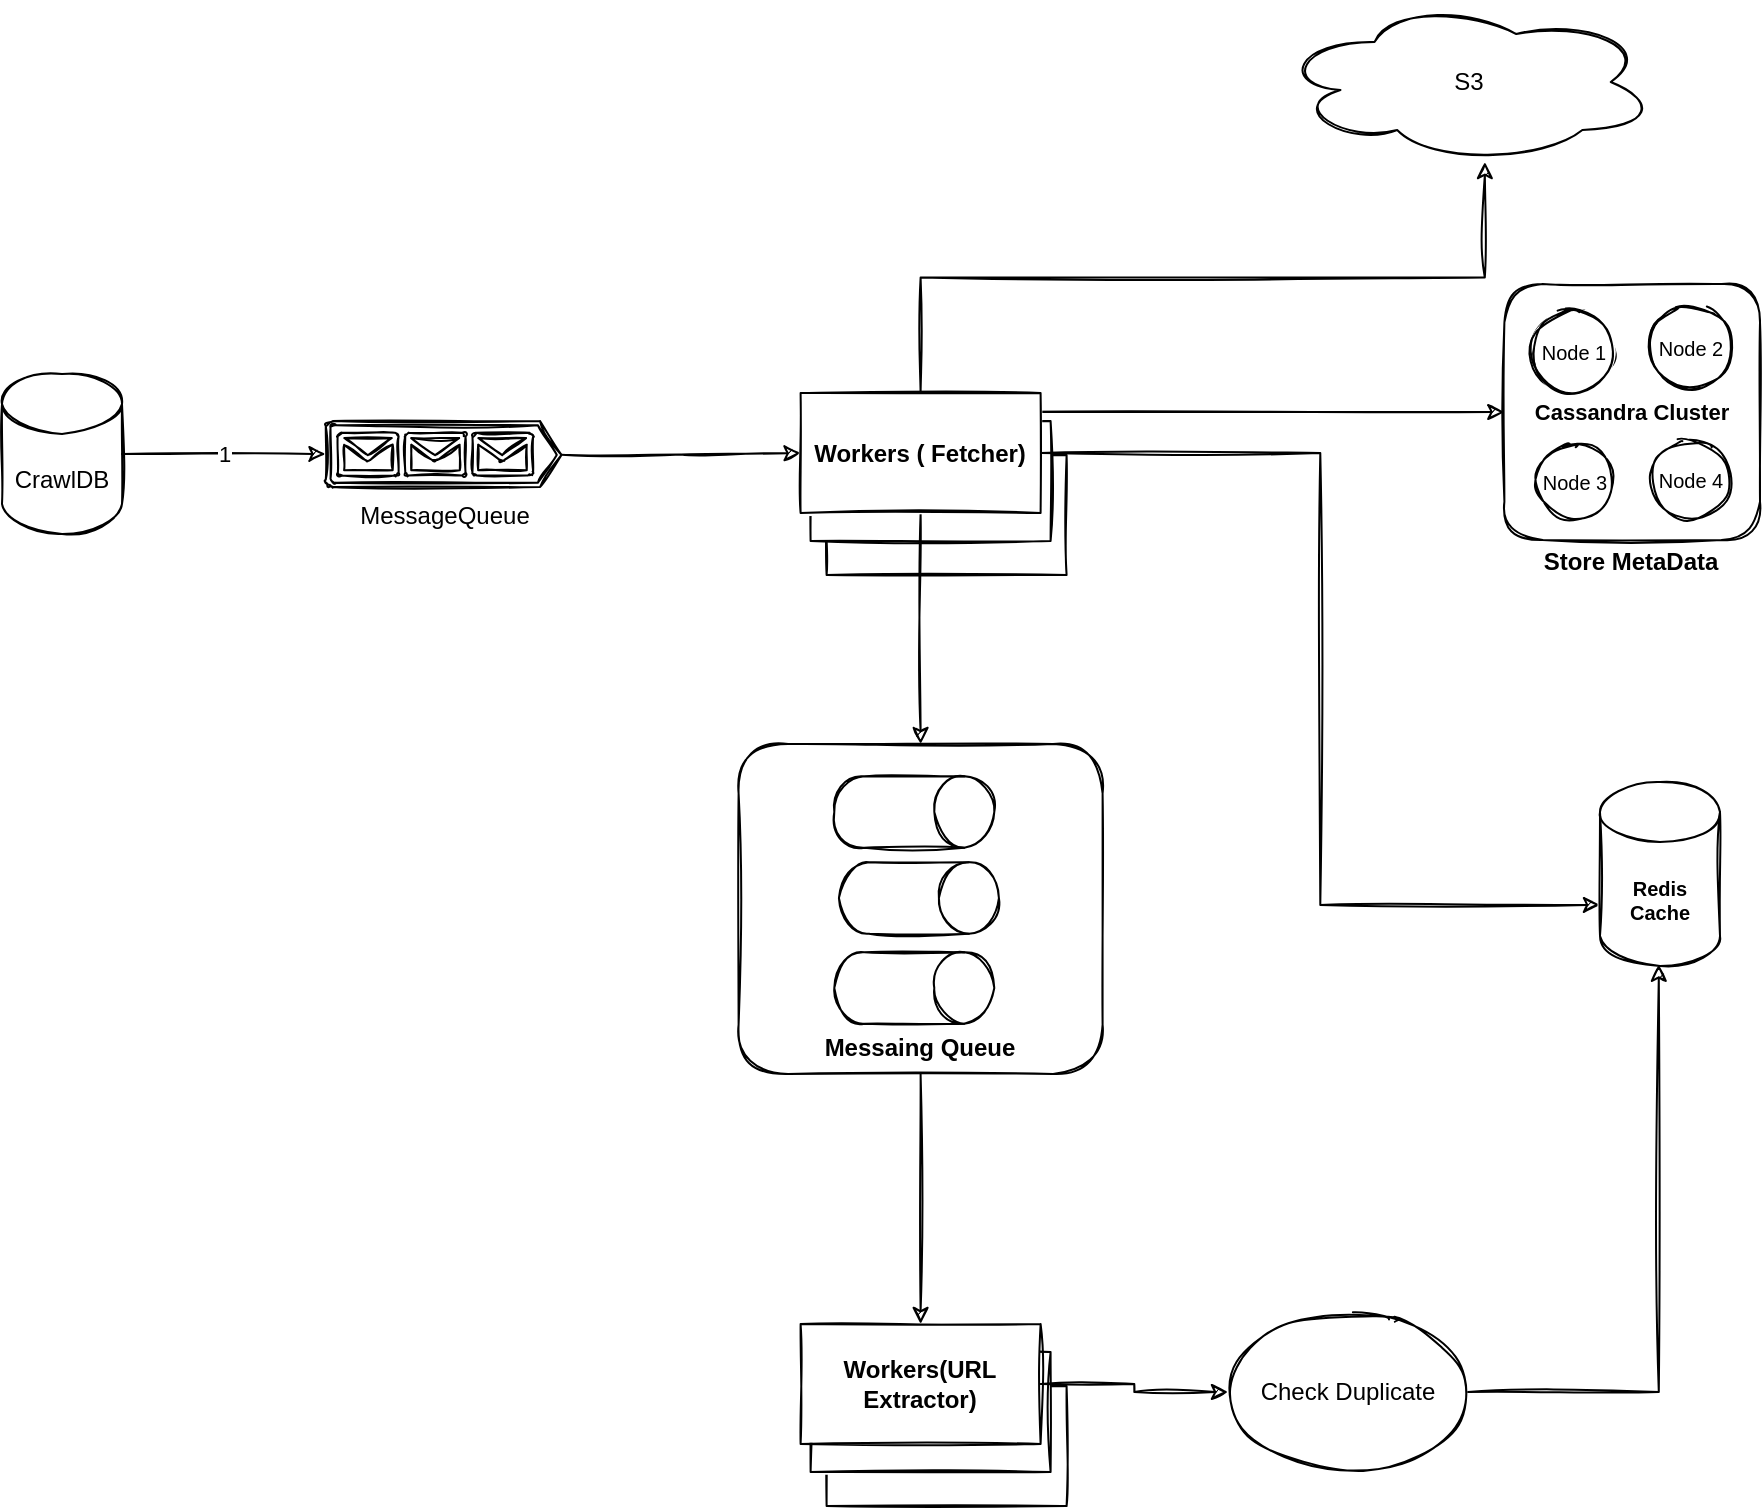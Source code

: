 <mxfile version="15.2.9" type="github">
  <diagram id="nRnwy9bqwAdsgw1rvbSV" name="Page-1">
    <mxGraphModel dx="1550" dy="1967" grid="0" gridSize="10" guides="1" tooltips="1" connect="1" arrows="1" fold="1" page="1" pageScale="1" pageWidth="850" pageHeight="1100" background="#ffffff" math="0" shadow="0">
      <root>
        <mxCell id="0" />
        <mxCell id="1" parent="0" />
        <mxCell id="IWWZvKXdtsEpA_HbXWfL-3" value="1" style="edgeStyle=orthogonalEdgeStyle;orthogonalLoop=1;jettySize=auto;html=1;exitX=1;exitY=0.5;exitDx=0;exitDy=0;exitPerimeter=0;entryX=0;entryY=0.5;entryDx=0;entryDy=0;entryPerimeter=0;sketch=1;" edge="1" parent="1" source="4lNZEfjjOi12hhjQbJmt-1" target="IWWZvKXdtsEpA_HbXWfL-1">
          <mxGeometry relative="1" as="geometry">
            <mxPoint x="153.2" y="130" as="targetPoint" />
          </mxGeometry>
        </mxCell>
        <mxCell id="4lNZEfjjOi12hhjQbJmt-1" value="CrawlDB" style="shape=cylinder3;whiteSpace=wrap;html=1;boundedLbl=1;backgroundOutline=1;size=15;sketch=1;" parent="1" vertex="1">
          <mxGeometry x="40" y="90" width="60" height="80" as="geometry" />
        </mxCell>
        <mxCell id="IWWZvKXdtsEpA_HbXWfL-53" style="edgeStyle=orthogonalEdgeStyle;rounded=0;sketch=1;orthogonalLoop=1;jettySize=auto;html=1;exitX=0.75;exitY=0;exitDx=0;exitDy=0;entryX=0;entryY=0.5;entryDx=0;entryDy=0;fontSize=10;" edge="1" parent="1" source="4lNZEfjjOi12hhjQbJmt-2" target="IWWZvKXdtsEpA_HbXWfL-16">
          <mxGeometry relative="1" as="geometry" />
        </mxCell>
        <mxCell id="4lNZEfjjOi12hhjQbJmt-2" value="Fetcher" style="whiteSpace=wrap;html=1;sketch=1;" parent="1" vertex="1">
          <mxGeometry x="452.3" y="130.5" width="120" height="60" as="geometry" />
        </mxCell>
        <mxCell id="IWWZvKXdtsEpA_HbXWfL-9" style="edgeStyle=orthogonalEdgeStyle;rounded=0;orthogonalLoop=1;jettySize=auto;html=1;exitX=1;exitY=0.51;exitDx=0;exitDy=0;exitPerimeter=0;entryX=0;entryY=0.5;entryDx=0;entryDy=0;sketch=1;" edge="1" parent="1" source="IWWZvKXdtsEpA_HbXWfL-1" target="IWWZvKXdtsEpA_HbXWfL-7">
          <mxGeometry relative="1" as="geometry" />
        </mxCell>
        <mxCell id="IWWZvKXdtsEpA_HbXWfL-1" value="MessageQueue&lt;br&gt;" style="verticalLabelPosition=bottom;html=1;verticalAlign=top;align=center;shape=mxgraph.azure.queue_generic;pointerEvents=1;sketch=1;" vertex="1" parent="1">
          <mxGeometry x="201.75" y="113.5" width="118" height="33" as="geometry" />
        </mxCell>
        <mxCell id="IWWZvKXdtsEpA_HbXWfL-2" value="" style="edgeStyle=orthogonalEdgeStyle;orthogonalLoop=1;jettySize=auto;html=1;exitX=1;exitY=0.51;exitDx=0;exitDy=0;exitPerimeter=0;endArrow=none;sketch=1;" edge="1" parent="1">
          <mxGeometry relative="1" as="geometry">
            <mxPoint x="480.55" y="173.33" as="sourcePoint" />
            <mxPoint x="502.55" y="173.5" as="targetPoint" />
          </mxGeometry>
        </mxCell>
        <mxCell id="IWWZvKXdtsEpA_HbXWfL-6" value="Fetcher" style="whiteSpace=wrap;html=1;sketch=1;" vertex="1" parent="1">
          <mxGeometry x="444.3" y="113.5" width="120" height="60" as="geometry" />
        </mxCell>
        <mxCell id="IWWZvKXdtsEpA_HbXWfL-49" style="edgeStyle=orthogonalEdgeStyle;rounded=0;sketch=1;orthogonalLoop=1;jettySize=auto;html=1;exitX=1;exitY=0.5;exitDx=0;exitDy=0;entryX=0;entryY=0;entryDx=0;entryDy=61.5;entryPerimeter=0;fontSize=10;" edge="1" parent="1" source="IWWZvKXdtsEpA_HbXWfL-7" target="IWWZvKXdtsEpA_HbXWfL-43">
          <mxGeometry relative="1" as="geometry" />
        </mxCell>
        <mxCell id="IWWZvKXdtsEpA_HbXWfL-66" style="edgeStyle=orthogonalEdgeStyle;rounded=0;sketch=1;orthogonalLoop=1;jettySize=auto;html=1;exitX=0.5;exitY=1;exitDx=0;exitDy=0;entryX=0.5;entryY=0;entryDx=0;entryDy=0;fontSize=12;" edge="1" parent="1" source="IWWZvKXdtsEpA_HbXWfL-7" target="IWWZvKXdtsEpA_HbXWfL-59">
          <mxGeometry relative="1" as="geometry" />
        </mxCell>
        <mxCell id="IWWZvKXdtsEpA_HbXWfL-74" style="edgeStyle=orthogonalEdgeStyle;rounded=0;sketch=1;orthogonalLoop=1;jettySize=auto;html=1;exitX=0.5;exitY=0;exitDx=0;exitDy=0;entryX=0.542;entryY=1;entryDx=0;entryDy=0;entryPerimeter=0;fontSize=12;" edge="1" parent="1" source="IWWZvKXdtsEpA_HbXWfL-7" target="IWWZvKXdtsEpA_HbXWfL-69">
          <mxGeometry relative="1" as="geometry" />
        </mxCell>
        <mxCell id="IWWZvKXdtsEpA_HbXWfL-7" value="Workers ( Fetcher)" style="whiteSpace=wrap;html=1;sketch=1;fontStyle=1" vertex="1" parent="1">
          <mxGeometry x="439.3" y="99.5" width="120" height="60" as="geometry" />
        </mxCell>
        <mxCell id="IWWZvKXdtsEpA_HbXWfL-16" value="&lt;b style=&quot;font-size: 11px;&quot;&gt;Cassandra Cluster&lt;/b&gt;" style="rounded=1;whiteSpace=wrap;html=1;sketch=1;fontSize=11;" vertex="1" parent="1">
          <mxGeometry x="791.2" y="45" width="127.8" height="128" as="geometry" />
        </mxCell>
        <mxCell id="IWWZvKXdtsEpA_HbXWfL-17" value="&lt;span style=&quot;font-size: 10px&quot;&gt;Node 2&lt;/span&gt;" style="ellipse;whiteSpace=wrap;html=1;aspect=fixed;sketch=1;" vertex="1" parent="1">
          <mxGeometry x="863.5" y="56" width="41" height="41" as="geometry" />
        </mxCell>
        <mxCell id="IWWZvKXdtsEpA_HbXWfL-18" value="Node 1" style="ellipse;whiteSpace=wrap;html=1;aspect=fixed;fontSize=10;sketch=1;" vertex="1" parent="1">
          <mxGeometry x="804.2" y="58" width="41.5" height="41.5" as="geometry" />
        </mxCell>
        <mxCell id="IWWZvKXdtsEpA_HbXWfL-19" value="&lt;span style=&quot;font-size: 10px;&quot;&gt;Node 3&lt;/span&gt;" style="ellipse;whiteSpace=wrap;html=1;aspect=fixed;sketch=1;fontSize=10;" vertex="1" parent="1">
          <mxGeometry x="807.2" y="124.5" width="38.5" height="38.5" as="geometry" />
        </mxCell>
        <mxCell id="IWWZvKXdtsEpA_HbXWfL-20" value="Node 4" style="ellipse;whiteSpace=wrap;html=1;aspect=fixed;sketch=1;fontSize=10;" vertex="1" parent="1">
          <mxGeometry x="864" y="122.5" width="40.5" height="40.5" as="geometry" />
        </mxCell>
        <mxCell id="IWWZvKXdtsEpA_HbXWfL-43" value="Redis Cache" style="shape=cylinder3;whiteSpace=wrap;html=1;boundedLbl=1;backgroundOutline=1;size=15;rounded=1;sketch=1;fontSize=10;fontStyle=1" vertex="1" parent="1">
          <mxGeometry x="839" y="294" width="60" height="92" as="geometry" />
        </mxCell>
        <mxCell id="IWWZvKXdtsEpA_HbXWfL-55" value="Node 1" style="ellipse;whiteSpace=wrap;html=1;aspect=fixed;fontSize=10;sketch=1;" vertex="1" parent="1">
          <mxGeometry x="804.95" y="58" width="41.5" height="41.5" as="geometry" />
        </mxCell>
        <mxCell id="IWWZvKXdtsEpA_HbXWfL-56" value="&lt;span style=&quot;font-size: 10px;&quot;&gt;Node 2&lt;/span&gt;" style="ellipse;whiteSpace=wrap;html=1;aspect=fixed;sketch=1;fontSize=10;" vertex="1" parent="1">
          <mxGeometry x="864.25" y="56" width="41" height="41" as="geometry" />
        </mxCell>
        <mxCell id="IWWZvKXdtsEpA_HbXWfL-80" style="edgeStyle=orthogonalEdgeStyle;rounded=0;sketch=1;orthogonalLoop=1;jettySize=auto;html=1;exitX=0.5;exitY=1;exitDx=0;exitDy=0;fontSize=12;" edge="1" parent="1" source="IWWZvKXdtsEpA_HbXWfL-59" target="IWWZvKXdtsEpA_HbXWfL-79">
          <mxGeometry relative="1" as="geometry" />
        </mxCell>
        <mxCell id="IWWZvKXdtsEpA_HbXWfL-59" value="" style="rounded=1;whiteSpace=wrap;html=1;sketch=1;fontSize=10;" vertex="1" parent="1">
          <mxGeometry x="408.3" y="275" width="182" height="165" as="geometry" />
        </mxCell>
        <mxCell id="IWWZvKXdtsEpA_HbXWfL-57" value="" style="shape=cylinder3;whiteSpace=wrap;html=1;boundedLbl=1;backgroundOutline=1;size=15;rounded=1;sketch=1;fontSize=10;rotation=90;" vertex="1" parent="1">
          <mxGeometry x="478.3" y="269" width="35.7" height="80" as="geometry" />
        </mxCell>
        <mxCell id="IWWZvKXdtsEpA_HbXWfL-60" value="" style="shape=cylinder3;whiteSpace=wrap;html=1;boundedLbl=1;backgroundOutline=1;size=15;rounded=1;sketch=1;fontSize=10;rotation=90;" vertex="1" parent="1">
          <mxGeometry x="480.6" y="312" width="35.7" height="80" as="geometry" />
        </mxCell>
        <mxCell id="IWWZvKXdtsEpA_HbXWfL-63" value="" style="shape=cylinder3;whiteSpace=wrap;html=1;boundedLbl=1;backgroundOutline=1;size=15;rounded=1;sketch=1;fontSize=10;rotation=90;" vertex="1" parent="1">
          <mxGeometry x="478.3" y="357" width="35.7" height="80" as="geometry" />
        </mxCell>
        <mxCell id="IWWZvKXdtsEpA_HbXWfL-65" value="Messaing Queue" style="text;html=1;strokeColor=none;fillColor=none;align=center;verticalAlign=middle;whiteSpace=wrap;rounded=0;sketch=1;fontSize=12;fontStyle=1" vertex="1" parent="1">
          <mxGeometry x="444.3" y="417" width="110" height="20" as="geometry" />
        </mxCell>
        <mxCell id="IWWZvKXdtsEpA_HbXWfL-69" value="S3" style="ellipse;shape=cloud;whiteSpace=wrap;html=1;rounded=1;sketch=1;fontSize=12;" vertex="1" parent="1">
          <mxGeometry x="679" y="-96" width="189" height="80" as="geometry" />
        </mxCell>
        <mxCell id="IWWZvKXdtsEpA_HbXWfL-75" value="Store MetaData" style="text;html=1;strokeColor=none;fillColor=none;align=center;verticalAlign=middle;whiteSpace=wrap;rounded=0;sketch=1;fontSize=12;fontStyle=1" vertex="1" parent="1">
          <mxGeometry x="791.2" y="173.5" width="127" height="20" as="geometry" />
        </mxCell>
        <mxCell id="IWWZvKXdtsEpA_HbXWfL-76" value="Fetcher" style="whiteSpace=wrap;html=1;sketch=1;" vertex="1" parent="1">
          <mxGeometry x="452.3" y="596" width="120" height="60" as="geometry" />
        </mxCell>
        <mxCell id="IWWZvKXdtsEpA_HbXWfL-77" value="" style="edgeStyle=orthogonalEdgeStyle;orthogonalLoop=1;jettySize=auto;html=1;exitX=1;exitY=0.51;exitDx=0;exitDy=0;exitPerimeter=0;endArrow=none;sketch=1;" edge="1" parent="1">
          <mxGeometry relative="1" as="geometry">
            <mxPoint x="480.55" y="638.83" as="sourcePoint" />
            <mxPoint x="502.55" y="639" as="targetPoint" />
          </mxGeometry>
        </mxCell>
        <mxCell id="IWWZvKXdtsEpA_HbXWfL-78" value="Fetcher" style="whiteSpace=wrap;html=1;sketch=1;" vertex="1" parent="1">
          <mxGeometry x="444.3" y="579" width="120" height="60" as="geometry" />
        </mxCell>
        <mxCell id="IWWZvKXdtsEpA_HbXWfL-84" style="edgeStyle=orthogonalEdgeStyle;rounded=0;sketch=1;orthogonalLoop=1;jettySize=auto;html=1;exitX=1;exitY=0.5;exitDx=0;exitDy=0;fontSize=12;" edge="1" parent="1" source="IWWZvKXdtsEpA_HbXWfL-79" target="IWWZvKXdtsEpA_HbXWfL-83">
          <mxGeometry relative="1" as="geometry" />
        </mxCell>
        <mxCell id="IWWZvKXdtsEpA_HbXWfL-79" value="Workers(URL Extractor)" style="whiteSpace=wrap;html=1;sketch=1;fontStyle=1" vertex="1" parent="1">
          <mxGeometry x="439.3" y="565" width="120" height="60" as="geometry" />
        </mxCell>
        <mxCell id="IWWZvKXdtsEpA_HbXWfL-85" style="edgeStyle=orthogonalEdgeStyle;rounded=0;sketch=1;orthogonalLoop=1;jettySize=auto;html=1;exitX=1;exitY=0.5;exitDx=0;exitDy=0;entryX=0.49;entryY=0.993;entryDx=0;entryDy=0;entryPerimeter=0;fontSize=12;" edge="1" parent="1" source="IWWZvKXdtsEpA_HbXWfL-83" target="IWWZvKXdtsEpA_HbXWfL-43">
          <mxGeometry relative="1" as="geometry" />
        </mxCell>
        <mxCell id="IWWZvKXdtsEpA_HbXWfL-83" value="Check Duplicate" style="ellipse;whiteSpace=wrap;html=1;rounded=1;sketch=1;fontSize=12;" vertex="1" parent="1">
          <mxGeometry x="653" y="559" width="120" height="80" as="geometry" />
        </mxCell>
      </root>
    </mxGraphModel>
  </diagram>
</mxfile>
